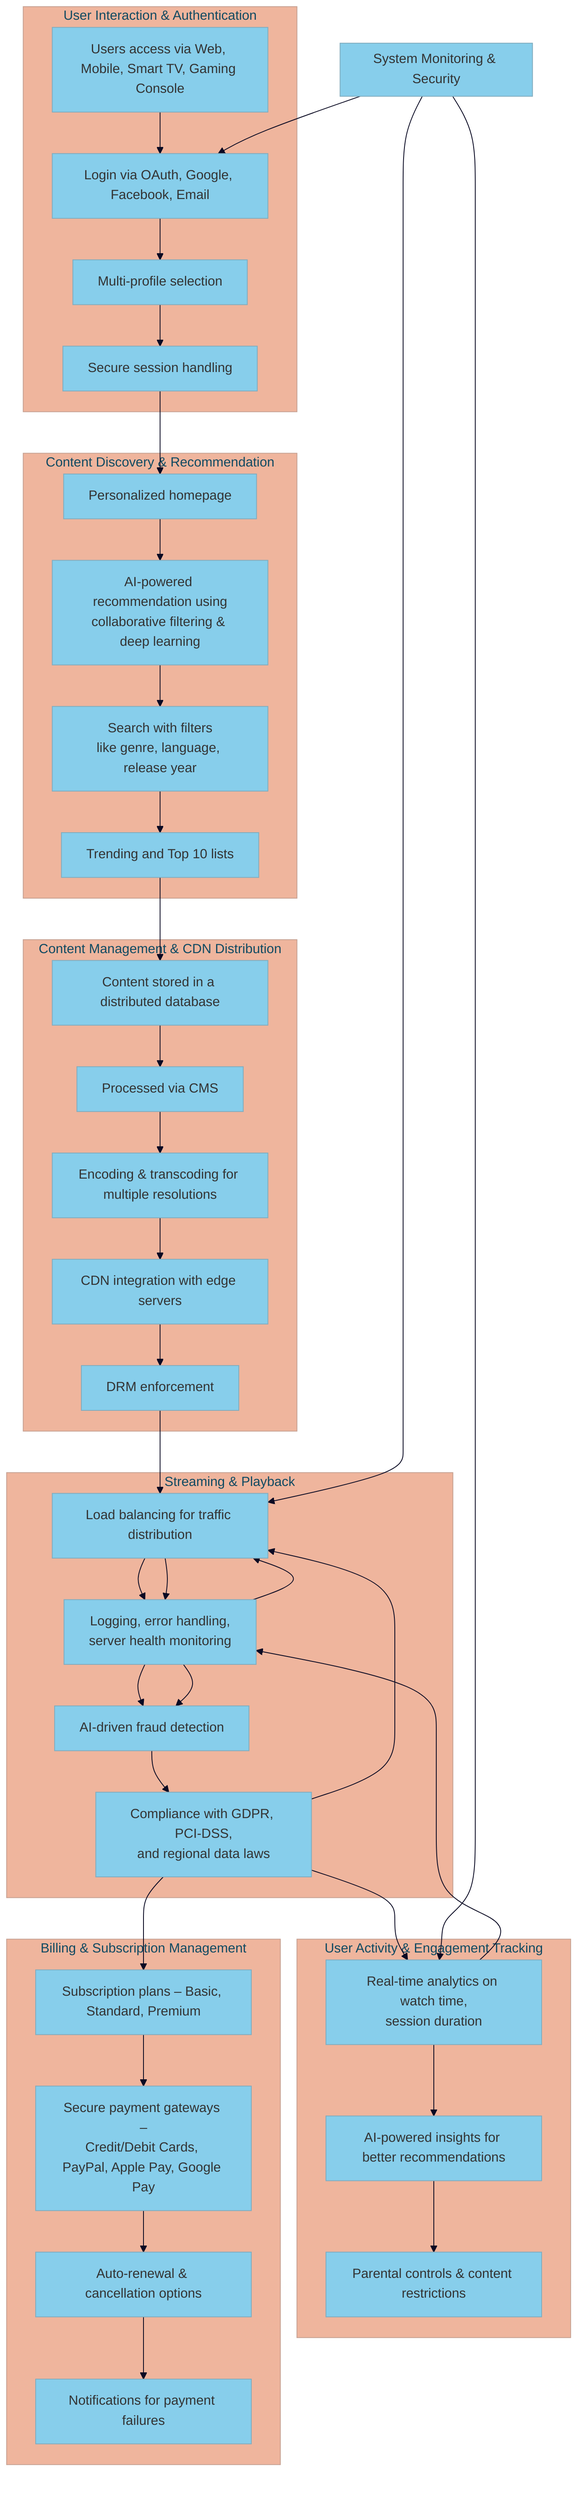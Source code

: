 %%{init: {'theme': 'base', 'themeVariables': {'background': '#F5F5DC', 'primaryColor': '#87CEEB', 'edgeLabelBackground': '#FF4500'}}}%%
flowchart TD
    subgraph User Interaction[User Interaction & Authentication]
        UI1[Users access via Web, Mobile, Smart TV, Gaming Console]
        UI2[Login via OAuth, Google, Facebook, Email]
        UI3[Multi-profile selection]
        UI4[Secure session handling]
    end

    subgraph Recommendation[Content Discovery & Recommendation]
        R1[Personalized homepage]
        R2[AI-powered recommendation using\ncollaborative filtering & deep learning]
        R3[Search with filters\nlike genre, language, release year]
        R4[Trending and Top 10 lists]
    end

    subgraph ContentManagement[Content Management & CDN Distribution]
        CM1[Content stored in a distributed database]
        CM2[Processed via CMS]
        CM3[Encoding & transcoding for multiple resolutions]
        CM4[CDN integration with edge servers]
        CM5[DRM enforcement]
    end

    subgraph Streaming[Streaming & Playback]
        S1[Adaptive Bitrate Streaming\nfor dynamic quality]
        S2[Video player with subtitles,\nmulti-audio tracks, playback speed control]
        S3[Buffering, preloading for seamless experience]
        S4[Watch history tracking & resume playback]
    end

    subgraph Analytics[User Activity & Engagement Tracking]
        A1[Real-time analytics on watch time,\nsession duration]
        A2[AI-powered insights for better recommendations]
        A3[Parental controls & content restrictions]
    end

    subgraph Billing[Billing & Subscription Management]
        B1[Subscription plans – Basic, Standard, Premium]
        B2[Secure payment gateways –\nCredit/Debit Cards, PayPal, Apple Pay, Google Pay]
        B3[Auto-renewal & cancellation options]
        B4[Notifications for payment failures]
    end

    subgraph Security[System Monitoring & Security]
        S1[Load balancing for traffic distribution]
        S2[Logging, error handling,\nserver health monitoring]
        S3[AI-driven fraud detection]
        S4[Compliance with GDPR, PCI-DSS,\nand regional data laws]
    end

    UI1 --> UI2
    UI2 --> UI3
    UI3 --> UI4
    UI4 --> R1

    R1 --> R2
    R2 --> R3
    R3 --> R4
    R4 --> CM1

    CM1 --> CM2
    CM2 --> CM3
    CM3 --> CM4
    CM4 --> CM5
    CM5 --> S1

    S1 --> S2
    S2 --> S3
    S3 --> S4

    S4 --> A1
    A1 --> A2
    A2 --> A3

    S4 --> B1
    B1 --> B2
    B2 --> B3
    B3 --> B4

    A1 --> S2
    S2 --> S1

    S4 --> S1
    S1 --> S2
    S2 --> S3

    Security --> UI2
    Security --> S1
    Security --> A1